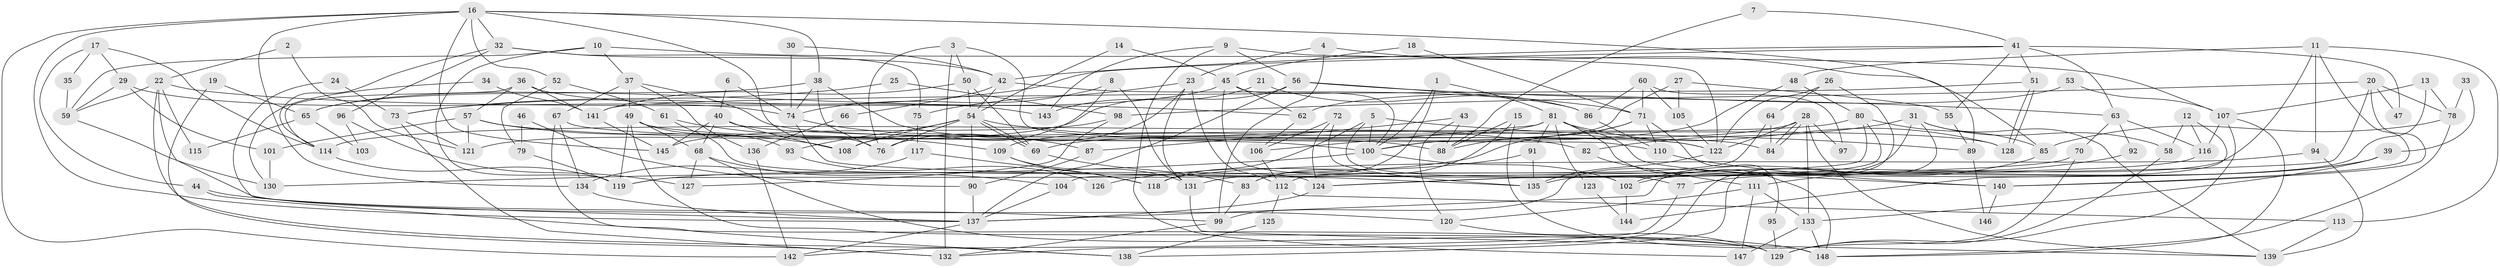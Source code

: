 // coarse degree distribution, {10: 0.04054054054054054, 13: 0.02702702702702703, 9: 0.04054054054054054, 7: 0.08108108108108109, 17: 0.013513513513513514, 6: 0.10810810810810811, 2: 0.17567567567567569, 8: 0.06756756756756757, 3: 0.1891891891891892, 11: 0.02702702702702703, 5: 0.0945945945945946, 12: 0.013513513513513514, 4: 0.10810810810810811, 15: 0.013513513513513514}
// Generated by graph-tools (version 1.1) at 2025/50/03/04/25 22:50:47]
// undirected, 148 vertices, 296 edges
graph export_dot {
  node [color=gray90,style=filled];
  1;
  2;
  3;
  4;
  5;
  6;
  7;
  8;
  9;
  10;
  11;
  12;
  13;
  14;
  15;
  16;
  17;
  18;
  19;
  20;
  21;
  22;
  23;
  24;
  25;
  26;
  27;
  28;
  29;
  30;
  31;
  32;
  33;
  34;
  35;
  36;
  37;
  38;
  39;
  40;
  41;
  42;
  43;
  44;
  45;
  46;
  47;
  48;
  49;
  50;
  51;
  52;
  53;
  54;
  55;
  56;
  57;
  58;
  59;
  60;
  61;
  62;
  63;
  64;
  65;
  66;
  67;
  68;
  69;
  70;
  71;
  72;
  73;
  74;
  75;
  76;
  77;
  78;
  79;
  80;
  81;
  82;
  83;
  84;
  85;
  86;
  87;
  88;
  89;
  90;
  91;
  92;
  93;
  94;
  95;
  96;
  97;
  98;
  99;
  100;
  101;
  102;
  103;
  104;
  105;
  106;
  107;
  108;
  109;
  110;
  111;
  112;
  113;
  114;
  115;
  116;
  117;
  118;
  119;
  120;
  121;
  122;
  123;
  124;
  125;
  126;
  127;
  128;
  129;
  130;
  131;
  132;
  133;
  134;
  135;
  136;
  137;
  138;
  139;
  140;
  141;
  142;
  143;
  144;
  145;
  146;
  147;
  148;
  1 -- 81;
  1 -- 83;
  1 -- 100;
  2 -- 121;
  2 -- 22;
  3 -- 132;
  3 -- 50;
  3 -- 76;
  3 -- 110;
  4 -- 23;
  4 -- 99;
  4 -- 89;
  5 -- 118;
  5 -- 89;
  5 -- 77;
  5 -- 100;
  6 -- 74;
  6 -- 40;
  7 -- 88;
  7 -- 41;
  8 -- 108;
  8 -- 131;
  8 -- 74;
  9 -- 122;
  9 -- 56;
  9 -- 143;
  9 -- 147;
  10 -- 119;
  10 -- 107;
  10 -- 37;
  10 -- 59;
  11 -- 137;
  11 -- 94;
  11 -- 48;
  11 -- 113;
  11 -- 140;
  12 -- 58;
  12 -- 116;
  12 -- 144;
  13 -- 135;
  13 -- 107;
  13 -- 78;
  14 -- 45;
  14 -- 54;
  15 -- 148;
  15 -- 88;
  15 -- 83;
  16 -- 76;
  16 -- 137;
  16 -- 32;
  16 -- 38;
  16 -- 52;
  16 -- 85;
  16 -- 134;
  16 -- 142;
  16 -- 145;
  17 -- 114;
  17 -- 29;
  17 -- 35;
  17 -- 44;
  18 -- 71;
  18 -- 45;
  19 -- 132;
  19 -- 65;
  20 -- 140;
  20 -- 78;
  20 -- 47;
  20 -- 98;
  20 -- 124;
  21 -- 143;
  21 -- 86;
  22 -- 138;
  22 -- 120;
  22 -- 59;
  22 -- 62;
  22 -- 115;
  23 -- 76;
  23 -- 131;
  23 -- 75;
  23 -- 112;
  24 -- 137;
  24 -- 73;
  25 -- 98;
  25 -- 73;
  26 -- 122;
  26 -- 132;
  26 -- 64;
  27 -- 100;
  27 -- 105;
  27 -- 55;
  28 -- 100;
  28 -- 84;
  28 -- 84;
  28 -- 97;
  28 -- 122;
  28 -- 133;
  28 -- 139;
  29 -- 59;
  29 -- 101;
  29 -- 74;
  30 -- 74;
  30 -- 42;
  31 -- 99;
  31 -- 139;
  31 -- 58;
  31 -- 82;
  31 -- 138;
  32 -- 114;
  32 -- 42;
  32 -- 75;
  32 -- 96;
  33 -- 78;
  33 -- 39;
  34 -- 141;
  34 -- 130;
  35 -- 59;
  36 -- 57;
  36 -- 114;
  36 -- 141;
  36 -- 143;
  37 -- 49;
  37 -- 67;
  37 -- 128;
  37 -- 136;
  38 -- 74;
  38 -- 65;
  38 -- 76;
  38 -- 88;
  39 -- 133;
  39 -- 102;
  39 -- 77;
  40 -- 145;
  40 -- 122;
  40 -- 68;
  40 -- 108;
  41 -- 42;
  41 -- 51;
  41 -- 47;
  41 -- 55;
  41 -- 63;
  41 -- 73;
  42 -- 54;
  42 -- 66;
  42 -- 86;
  43 -- 87;
  43 -- 120;
  43 -- 88;
  44 -- 129;
  44 -- 99;
  45 -- 100;
  45 -- 102;
  45 -- 62;
  45 -- 65;
  46 -- 79;
  46 -- 90;
  48 -- 80;
  48 -- 69;
  49 -- 119;
  49 -- 68;
  49 -- 84;
  49 -- 93;
  49 -- 129;
  50 -- 69;
  50 -- 54;
  50 -- 141;
  51 -- 141;
  51 -- 128;
  51 -- 128;
  52 -- 61;
  52 -- 79;
  53 -- 62;
  53 -- 107;
  54 -- 69;
  54 -- 69;
  54 -- 76;
  54 -- 82;
  54 -- 90;
  54 -- 93;
  54 -- 108;
  55 -- 89;
  56 -- 137;
  56 -- 71;
  56 -- 63;
  56 -- 121;
  57 -- 108;
  57 -- 122;
  57 -- 101;
  57 -- 121;
  58 -- 129;
  59 -- 130;
  60 -- 86;
  60 -- 71;
  60 -- 97;
  60 -- 105;
  61 -- 109;
  61 -- 124;
  62 -- 106;
  63 -- 70;
  63 -- 92;
  63 -- 116;
  64 -- 84;
  64 -- 112;
  65 -- 103;
  65 -- 115;
  66 -- 136;
  67 -- 100;
  67 -- 134;
  67 -- 138;
  68 -- 148;
  68 -- 104;
  68 -- 127;
  69 -- 83;
  70 -- 124;
  70 -- 129;
  71 -- 88;
  71 -- 110;
  71 -- 95;
  71 -- 119;
  72 -- 124;
  72 -- 106;
  72 -- 135;
  73 -- 121;
  73 -- 132;
  74 -- 87;
  74 -- 135;
  75 -- 117;
  77 -- 142;
  78 -- 148;
  78 -- 85;
  79 -- 119;
  80 -- 104;
  80 -- 85;
  80 -- 114;
  80 -- 119;
  81 -- 128;
  81 -- 106;
  81 -- 91;
  81 -- 109;
  81 -- 123;
  81 -- 140;
  81 -- 148;
  82 -- 111;
  83 -- 99;
  85 -- 102;
  86 -- 110;
  87 -- 90;
  89 -- 146;
  90 -- 137;
  91 -- 135;
  91 -- 126;
  92 -- 111;
  93 -- 126;
  94 -- 139;
  94 -- 118;
  95 -- 129;
  96 -- 127;
  96 -- 103;
  98 -- 145;
  98 -- 127;
  99 -- 132;
  100 -- 102;
  100 -- 130;
  101 -- 130;
  102 -- 144;
  104 -- 137;
  105 -- 122;
  106 -- 112;
  107 -- 129;
  107 -- 148;
  107 -- 116;
  109 -- 131;
  109 -- 118;
  110 -- 140;
  111 -- 133;
  111 -- 120;
  111 -- 147;
  112 -- 113;
  112 -- 125;
  113 -- 139;
  114 -- 119;
  116 -- 131;
  117 -- 134;
  117 -- 118;
  120 -- 129;
  122 -- 135;
  123 -- 144;
  124 -- 137;
  125 -- 138;
  131 -- 139;
  133 -- 147;
  133 -- 148;
  134 -- 137;
  136 -- 142;
  137 -- 142;
  140 -- 146;
  141 -- 145;
}
